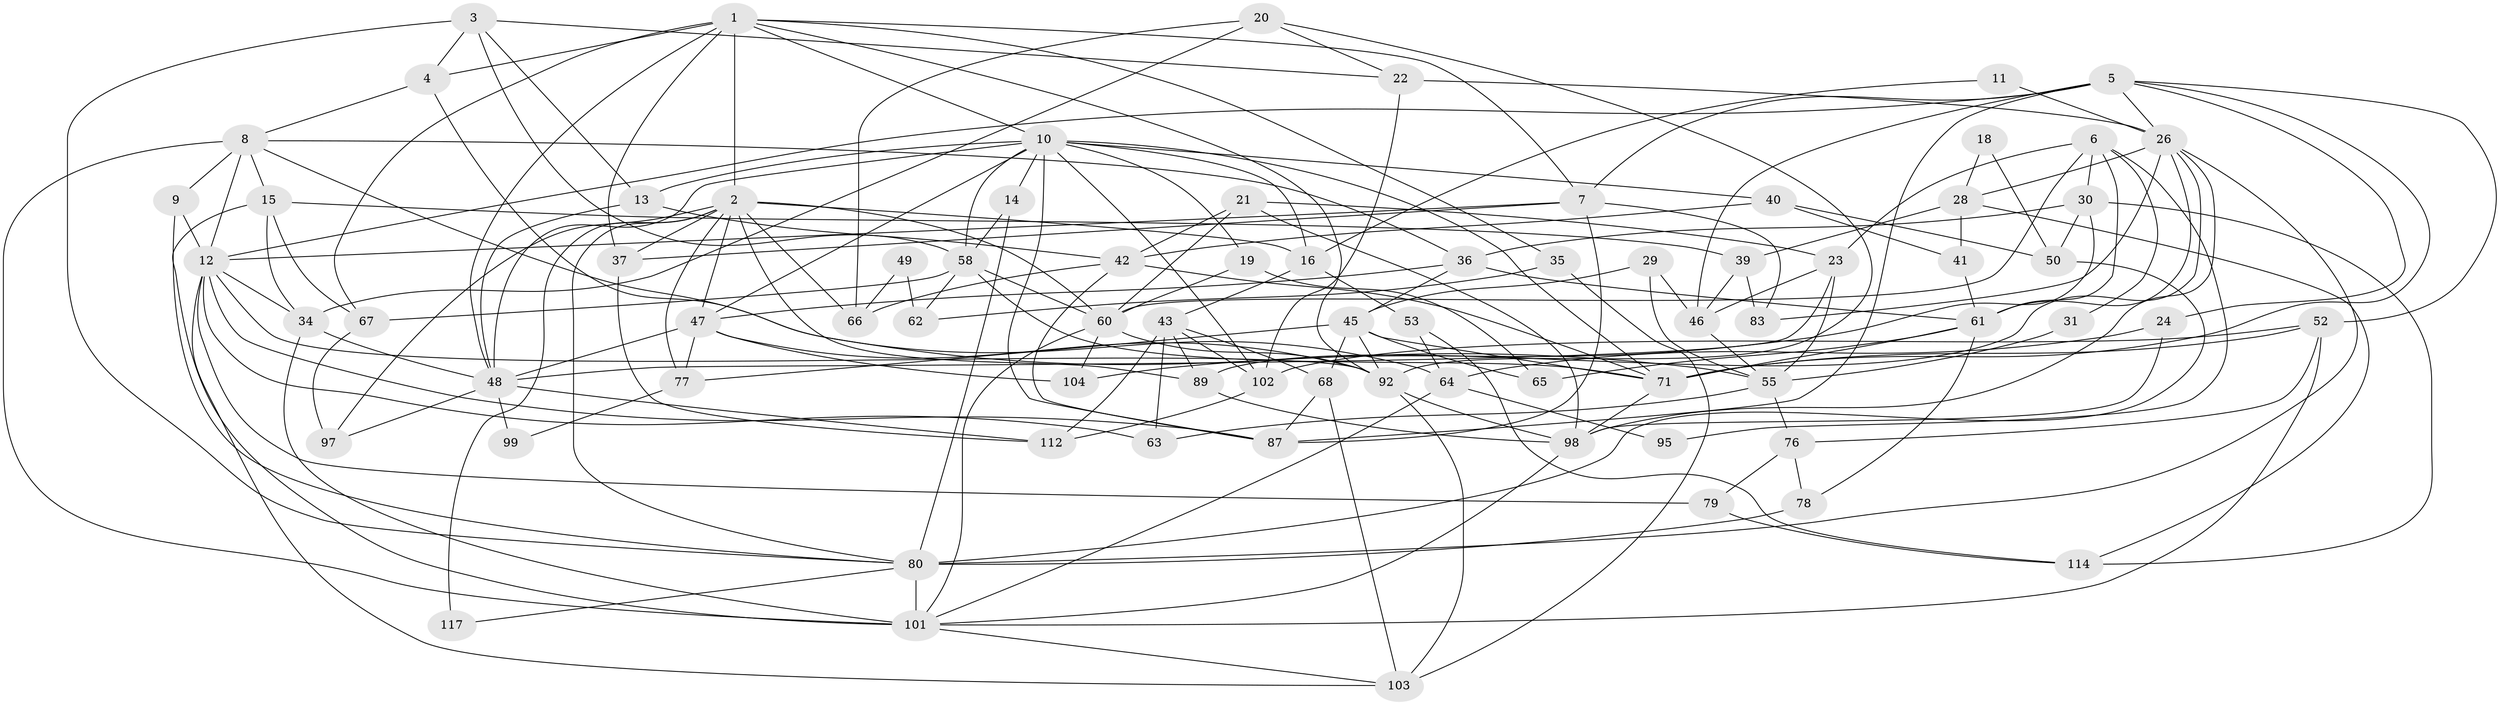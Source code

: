 // original degree distribution, {4: 0.275, 7: 0.041666666666666664, 3: 0.35833333333333334, 6: 0.1, 5: 0.10833333333333334, 2: 0.09166666666666666, 8: 0.016666666666666666, 9: 0.008333333333333333}
// Generated by graph-tools (version 1.1) at 2025/11/02/27/25 16:11:17]
// undirected, 77 vertices, 192 edges
graph export_dot {
graph [start="1"]
  node [color=gray90,style=filled];
  1 [super="+70"];
  2 [super="+32"];
  3 [super="+25"];
  4 [super="+82"];
  5 [super="+108"];
  6 [super="+105"];
  7 [super="+51"];
  8 [super="+69"];
  9 [super="+17"];
  10 [super="+27"];
  11;
  12 [super="+33"];
  13 [super="+119"];
  14;
  15 [super="+111"];
  16 [super="+44"];
  18;
  19;
  20;
  21 [super="+59"];
  22 [super="+72"];
  23 [super="+56"];
  24;
  26 [super="+91"];
  28 [super="+74"];
  29;
  30 [super="+38"];
  31;
  34 [super="+86"];
  35;
  36 [super="+73"];
  37 [super="+75"];
  39;
  40 [super="+57"];
  41;
  42 [super="+106"];
  43 [super="+81"];
  45 [super="+118"];
  46 [super="+94"];
  47 [super="+109"];
  48 [super="+54"];
  49;
  50;
  52 [super="+107"];
  53;
  55 [super="+84"];
  58 [super="+93"];
  60 [super="+88"];
  61 [super="+90"];
  62;
  63;
  64;
  65;
  66;
  67 [super="+100"];
  68;
  71 [super="+85"];
  76;
  77;
  78;
  79;
  80 [super="+110"];
  83;
  87 [super="+96"];
  89;
  92 [super="+120"];
  95;
  97;
  98 [super="+116"];
  99;
  101 [super="+113"];
  102;
  103 [super="+115"];
  104;
  112;
  114;
  117;
  1 -- 37;
  1 -- 48;
  1 -- 7;
  1 -- 67;
  1 -- 35;
  1 -- 92;
  1 -- 10;
  1 -- 2;
  1 -- 4;
  2 -- 66;
  2 -- 77;
  2 -- 117;
  2 -- 60;
  2 -- 80;
  2 -- 16;
  2 -- 97;
  2 -- 37;
  2 -- 89;
  2 -- 47;
  3 -- 58;
  3 -- 80;
  3 -- 13;
  3 -- 22;
  3 -- 4;
  4 -- 64;
  4 -- 8;
  5 -- 12;
  5 -- 24;
  5 -- 46;
  5 -- 52;
  5 -- 71;
  5 -- 26;
  5 -- 87;
  5 -- 7;
  6 -- 60;
  6 -- 95;
  6 -- 61;
  6 -- 31;
  6 -- 30;
  6 -- 23;
  7 -- 12;
  7 -- 83;
  7 -- 37;
  7 -- 87;
  8 -- 101 [weight=2];
  8 -- 55;
  8 -- 36;
  8 -- 9;
  8 -- 12;
  8 -- 15;
  9 -- 12;
  9 -- 80;
  10 -- 13;
  10 -- 19;
  10 -- 71;
  10 -- 102;
  10 -- 16;
  10 -- 48;
  10 -- 40;
  10 -- 14;
  10 -- 47;
  10 -- 58;
  10 -- 87;
  11 -- 16;
  11 -- 26;
  12 -- 34;
  12 -- 79;
  12 -- 92;
  12 -- 63;
  12 -- 103;
  12 -- 87;
  13 -- 48;
  13 -- 42;
  14 -- 80;
  14 -- 58;
  15 -- 34;
  15 -- 101;
  15 -- 67;
  15 -- 39;
  16 -- 53;
  16 -- 43;
  18 -- 50;
  18 -- 28;
  19 -- 65;
  19 -- 60;
  20 -- 34;
  20 -- 92;
  20 -- 66;
  20 -- 22;
  21 -- 23;
  21 -- 42;
  21 -- 60;
  21 -- 98;
  22 -- 102;
  22 -- 26;
  23 -- 48;
  23 -- 55;
  23 -- 46;
  24 -- 98;
  24 -- 64;
  26 -- 89;
  26 -- 83;
  26 -- 61;
  26 -- 80;
  26 -- 28;
  26 -- 98;
  28 -- 114;
  28 -- 41;
  28 -- 39;
  29 -- 55;
  29 -- 46;
  29 -- 45;
  30 -- 36 [weight=2];
  30 -- 50;
  30 -- 114;
  30 -- 104;
  31 -- 55 [weight=2];
  34 -- 48;
  34 -- 101;
  35 -- 103;
  35 -- 62;
  36 -- 61;
  36 -- 47;
  36 -- 45;
  37 -- 112;
  39 -- 83;
  39 -- 46;
  40 -- 50;
  40 -- 42;
  40 -- 41;
  41 -- 61;
  42 -- 87;
  42 -- 66;
  42 -- 71;
  43 -- 68;
  43 -- 89;
  43 -- 112;
  43 -- 102;
  43 -- 63;
  45 -- 77;
  45 -- 65;
  45 -- 92;
  45 -- 68;
  45 -- 71;
  46 -- 55;
  47 -- 104;
  47 -- 77;
  47 -- 48;
  47 -- 92;
  48 -- 112;
  48 -- 97;
  48 -- 99;
  49 -- 62;
  49 -- 66;
  50 -- 80;
  52 -- 76;
  52 -- 102;
  52 -- 71;
  52 -- 101;
  53 -- 114;
  53 -- 64;
  55 -- 63;
  55 -- 76;
  58 -- 60;
  58 -- 71;
  58 -- 62;
  58 -- 67;
  60 -- 92;
  60 -- 104;
  60 -- 101;
  61 -- 78;
  61 -- 65;
  61 -- 71;
  64 -- 95;
  64 -- 101;
  67 -- 97;
  68 -- 103;
  68 -- 87;
  71 -- 98;
  76 -- 78;
  76 -- 79;
  77 -- 99;
  78 -- 80;
  79 -- 114;
  80 -- 117;
  80 -- 101 [weight=2];
  89 -- 98;
  92 -- 103;
  92 -- 98;
  98 -- 101;
  101 -- 103;
  102 -- 112;
}

